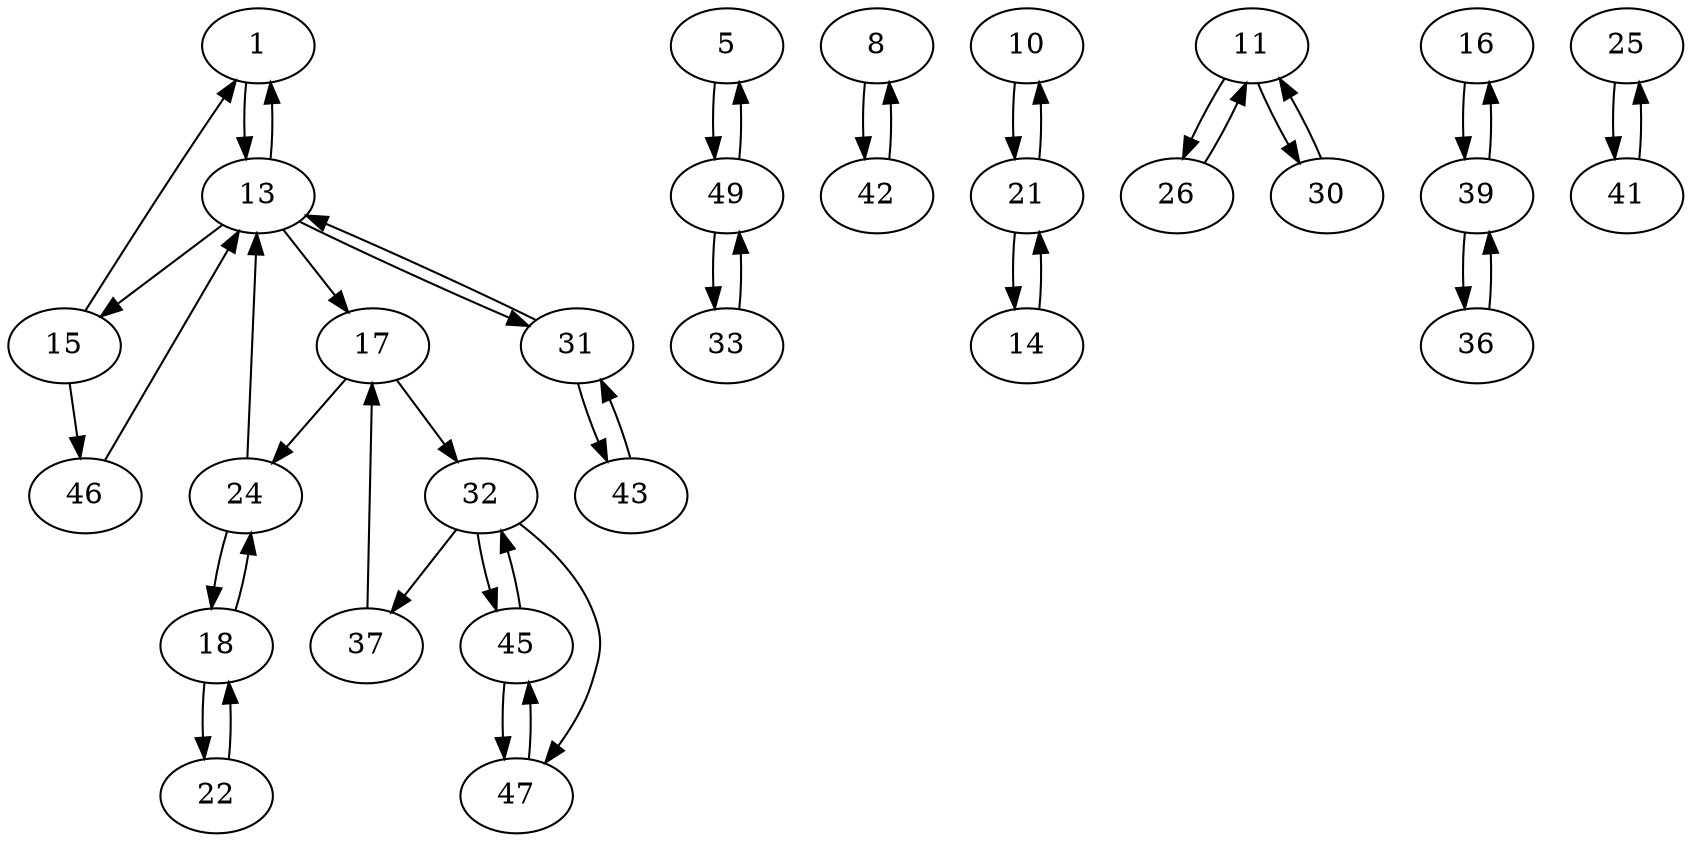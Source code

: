 digraph G {
  1 -> 13;
  5 -> 49;
  8 -> 42;
  10 -> 21;
  11 -> 26;
  11 -> 30;
  13 -> 1;
  13 -> 15;
  13 -> 17;
  13 -> 31;
  14 -> 21;
  15 -> 1;
  15 -> 46;
  16 -> 39;
  17 -> 24;
  17 -> 32;
  18 -> 22;
  18 -> 24;
  21 -> 10;
  21 -> 14;
  22 -> 18;
  24 -> 13;
  24 -> 18;
  25 -> 41;
  26 -> 11;
  30 -> 11;
  31 -> 13;
  31 -> 43;
  32 -> 37;
  32 -> 45;
  32 -> 47;
  33 -> 49;
  36 -> 39;
  37 -> 17;
  39 -> 16;
  39 -> 36;
  41 -> 25;
  42 -> 8;
  43 -> 31;
  45 -> 32;
  45 -> 47;
  46 -> 13;
  47 -> 45;
  49 -> 5;
  49 -> 33;
}